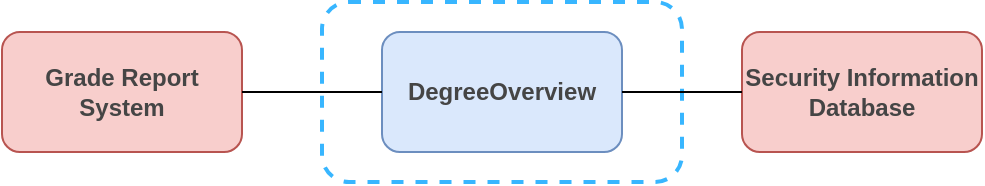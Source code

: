 <mxfile version="14.5.0" type="google" pages="2"><diagram id="Z1p1-aPGQ8mPbofT-stJ" name="2.1 Context Model"><mxGraphModel dx="1002" dy="626" grid="1" gridSize="10" guides="1" tooltips="1" connect="1" arrows="1" fold="1" page="1" pageScale="1" pageWidth="827" pageHeight="1169" math="0" shadow="0"><root><mxCell id="0"/><mxCell id="1" parent="0"/><mxCell id="YS-HB5_y_tq96ODXzneY-1" value="" style="rounded=1;whiteSpace=wrap;html=1;fillColor=none;dashed=1;strokeColor=#38B6FF;strokeWidth=2;" parent="1" vertex="1"><mxGeometry x="329" y="70" width="180" height="90" as="geometry"/></mxCell><mxCell id="YS-HB5_y_tq96ODXzneY-2" value="&lt;b&gt;&lt;font color=&quot;#454545&quot;&gt;Grade Report System&lt;/font&gt;&lt;/b&gt;" style="rounded=1;whiteSpace=wrap;html=1;fillColor=#f8cecc;strokeColor=#b85450;" parent="1" vertex="1"><mxGeometry x="169" y="85" width="120" height="60" as="geometry"/></mxCell><mxCell id="YS-HB5_y_tq96ODXzneY-3" value="&lt;b&gt;&lt;font color=&quot;#454545&quot;&gt;Security Information Database&lt;/font&gt;&lt;/b&gt;" style="rounded=1;whiteSpace=wrap;html=1;fillColor=#f8cecc;strokeColor=#b85450;" parent="1" vertex="1"><mxGeometry x="539" y="85" width="120" height="60" as="geometry"/></mxCell><mxCell id="YS-HB5_y_tq96ODXzneY-4" value="&lt;font color=&quot;#454545&quot;&gt;&lt;b&gt;DegreeOverview&lt;/b&gt;&lt;/font&gt;" style="rounded=1;whiteSpace=wrap;html=1;fillColor=#dae8fc;strokeColor=#6c8ebf;" parent="1" vertex="1"><mxGeometry x="359" y="85" width="120" height="60" as="geometry"/></mxCell><mxCell id="YS-HB5_y_tq96ODXzneY-5" value="" style="endArrow=none;html=1;entryX=0;entryY=0.5;entryDx=0;entryDy=0;exitX=1;exitY=0.5;exitDx=0;exitDy=0;" parent="1" source="YS-HB5_y_tq96ODXzneY-2" target="YS-HB5_y_tq96ODXzneY-4" edge="1"><mxGeometry width="50" height="50" relative="1" as="geometry"><mxPoint x="439" y="335" as="sourcePoint"/><mxPoint x="489" y="285" as="targetPoint"/></mxGeometry></mxCell><mxCell id="YS-HB5_y_tq96ODXzneY-6" value="" style="endArrow=none;html=1;entryX=0;entryY=0.5;entryDx=0;entryDy=0;exitX=1;exitY=0.5;exitDx=0;exitDy=0;" parent="1" source="YS-HB5_y_tq96ODXzneY-4" target="YS-HB5_y_tq96ODXzneY-3" edge="1"><mxGeometry width="50" height="50" relative="1" as="geometry"><mxPoint x="439" y="335" as="sourcePoint"/><mxPoint x="489" y="285" as="targetPoint"/></mxGeometry></mxCell></root></mxGraphModel></diagram><diagram id="wXMUv3hZ050S0Yo7-U2d" name="2.2 Use Cases"><mxGraphModel dx="1670" dy="2212" grid="1" gridSize="10" guides="1" tooltips="1" connect="1" arrows="1" fold="1" page="1" pageScale="1" pageWidth="827" pageHeight="1169" math="0" shadow="0"><root><mxCell id="oTSfGR-LPgCMDXpwK8wj-0"/><mxCell id="oTSfGR-LPgCMDXpwK8wj-1" parent="oTSfGR-LPgCMDXpwK8wj-0"/><mxCell id="Xo_ItSGVU-3-2R9L6g8O-52" style="edgeStyle=none;rounded=0;orthogonalLoop=1;jettySize=auto;html=1;entryX=0;entryY=0.5;entryDx=0;entryDy=0;dashed=1;" edge="1" parent="oTSfGR-LPgCMDXpwK8wj-1" target="Xo_ItSGVU-3-2R9L6g8O-89"><mxGeometry relative="1" as="geometry"><mxPoint x="654" y="-700" as="sourcePoint"/></mxGeometry></mxCell><mxCell id="Xo_ItSGVU-3-2R9L6g8O-53" value="" style="rounded=0;whiteSpace=wrap;html=1;fillColor=none;dashed=1;" vertex="1" parent="oTSfGR-LPgCMDXpwK8wj-1"><mxGeometry x="133" y="-935" width="520" height="700" as="geometry"/></mxCell><mxCell id="Xo_ItSGVU-3-2R9L6g8O-54" style="rounded=0;orthogonalLoop=1;jettySize=auto;html=1;endArrow=blockThin;endFill=0;" edge="1" parent="oTSfGR-LPgCMDXpwK8wj-1"><mxGeometry relative="1" as="geometry"><mxPoint x="65" y="-675" as="sourcePoint"/><mxPoint x="65" y="-555" as="targetPoint"/></mxGeometry></mxCell><mxCell id="Xo_ItSGVU-3-2R9L6g8O-55" style="edgeStyle=none;rounded=0;orthogonalLoop=1;jettySize=auto;html=1;entryX=0;entryY=0.5;entryDx=0;entryDy=0;endArrow=none;" edge="1" parent="oTSfGR-LPgCMDXpwK8wj-1" target="Xo_ItSGVU-3-2R9L6g8O-70"><mxGeometry relative="1" as="geometry"><mxPoint x="93" y="-715" as="sourcePoint"/></mxGeometry></mxCell><mxCell id="Xo_ItSGVU-3-2R9L6g8O-56" style="edgeStyle=none;rounded=0;orthogonalLoop=1;jettySize=auto;html=1;entryX=0;entryY=0;entryDx=0;entryDy=0;endArrow=none;" edge="1" parent="oTSfGR-LPgCMDXpwK8wj-1" target="Xo_ItSGVU-3-2R9L6g8O-74"><mxGeometry relative="1" as="geometry"><mxPoint x="93" y="-715" as="sourcePoint"/></mxGeometry></mxCell><mxCell id="Xo_ItSGVU-3-2R9L6g8O-57" value="Course Designer" style="shape=umlActor;verticalLabelPosition=bottom;verticalAlign=top;html=1;outlineConnect=0;" vertex="1" parent="oTSfGR-LPgCMDXpwK8wj-1"><mxGeometry x="50" y="-756" width="30" height="60" as="geometry"/></mxCell><mxCell id="Xo_ItSGVU-3-2R9L6g8O-58" style="edgeStyle=none;rounded=0;orthogonalLoop=1;jettySize=auto;html=1;entryX=0;entryY=0.5;entryDx=0;entryDy=0;endArrow=none;" edge="1" parent="oTSfGR-LPgCMDXpwK8wj-1" source="Xo_ItSGVU-3-2R9L6g8O-59" target="Xo_ItSGVU-3-2R9L6g8O-90"><mxGeometry relative="1" as="geometry"/></mxCell><mxCell id="Xo_ItSGVU-3-2R9L6g8O-59" value="Lecturer" style="shape=umlActor;verticalLabelPosition=bottom;verticalAlign=top;html=1;outlineConnect=0;" vertex="1" parent="oTSfGR-LPgCMDXpwK8wj-1"><mxGeometry x="50" y="-545" width="30" height="60" as="geometry"/></mxCell><mxCell id="Xo_ItSGVU-3-2R9L6g8O-60" style="edgeStyle=none;rounded=0;orthogonalLoop=1;jettySize=auto;html=1;entryX=0;entryY=0.5;entryDx=0;entryDy=0;" edge="1" parent="oTSfGR-LPgCMDXpwK8wj-1" target="Xo_ItSGVU-3-2R9L6g8O-91"><mxGeometry relative="1" as="geometry"><mxPoint x="80" y="-402" as="sourcePoint"/></mxGeometry></mxCell><mxCell id="Xo_ItSGVU-3-2R9L6g8O-61" style="edgeStyle=none;rounded=0;orthogonalLoop=1;jettySize=auto;html=1;entryX=0;entryY=0.5;entryDx=0;entryDy=0;" edge="1" parent="oTSfGR-LPgCMDXpwK8wj-1" target="Xo_ItSGVU-3-2R9L6g8O-92"><mxGeometry relative="1" as="geometry"><mxPoint x="80" y="-405" as="sourcePoint"/></mxGeometry></mxCell><mxCell id="Xo_ItSGVU-3-2R9L6g8O-62" value="User" style="shape=umlActor;verticalLabelPosition=bottom;verticalAlign=top;html=1;outlineConnect=0;" vertex="1" parent="oTSfGR-LPgCMDXpwK8wj-1"><mxGeometry x="50" y="-432" width="30" height="60" as="geometry"/></mxCell><mxCell id="Xo_ItSGVU-3-2R9L6g8O-63" style="rounded=0;orthogonalLoop=1;jettySize=auto;html=1;endArrow=blockThin;endFill=0;" edge="1" parent="oTSfGR-LPgCMDXpwK8wj-1"><mxGeometry relative="1" as="geometry"><mxPoint x="64.5" y="-465" as="sourcePoint"/><mxPoint x="65" y="-435" as="targetPoint"/></mxGeometry></mxCell><mxCell id="Xo_ItSGVU-3-2R9L6g8O-64" style="edgeStyle=none;rounded=0;orthogonalLoop=1;jettySize=auto;html=1;entryX=0;entryY=0.5;entryDx=0;entryDy=0;" edge="1" parent="oTSfGR-LPgCMDXpwK8wj-1" source="Xo_ItSGVU-3-2R9L6g8O-65" target="Xo_ItSGVU-3-2R9L6g8O-93"><mxGeometry relative="1" as="geometry"/></mxCell><mxCell id="Xo_ItSGVU-3-2R9L6g8O-65" value="Student" style="shape=umlActor;verticalLabelPosition=bottom;verticalAlign=top;html=1;outlineConnect=0;" vertex="1" parent="oTSfGR-LPgCMDXpwK8wj-1"><mxGeometry x="50" y="-315" width="30" height="60" as="geometry"/></mxCell><mxCell id="Xo_ItSGVU-3-2R9L6g8O-66" style="rounded=0;orthogonalLoop=1;jettySize=auto;html=1;endArrow=blockThin;endFill=0;" edge="1" parent="oTSfGR-LPgCMDXpwK8wj-1"><mxGeometry relative="1" as="geometry"><mxPoint x="65" y="-320" as="sourcePoint"/><mxPoint x="65" y="-350" as="targetPoint"/></mxGeometry></mxCell><mxCell id="Xo_ItSGVU-3-2R9L6g8O-67" style="edgeStyle=none;rounded=0;orthogonalLoop=1;jettySize=auto;html=1;exitX=1;exitY=0.5;exitDx=0;exitDy=0;entryX=0;entryY=0.5;entryDx=0;entryDy=0;dashed=1;" edge="1" parent="oTSfGR-LPgCMDXpwK8wj-1" source="Xo_ItSGVU-3-2R9L6g8O-70" target="Xo_ItSGVU-3-2R9L6g8O-75"><mxGeometry relative="1" as="geometry"/></mxCell><mxCell id="Xo_ItSGVU-3-2R9L6g8O-68" style="edgeStyle=none;rounded=0;orthogonalLoop=1;jettySize=auto;html=1;dashed=1;entryX=0;entryY=0;entryDx=0;entryDy=0;" edge="1" parent="oTSfGR-LPgCMDXpwK8wj-1" source="Xo_ItSGVU-3-2R9L6g8O-70" target="Xo_ItSGVU-3-2R9L6g8O-76"><mxGeometry relative="1" as="geometry"/></mxCell><mxCell id="Xo_ItSGVU-3-2R9L6g8O-69" style="edgeStyle=none;rounded=0;orthogonalLoop=1;jettySize=auto;html=1;exitX=0.5;exitY=1;exitDx=0;exitDy=0;entryX=0.5;entryY=0;entryDx=0;entryDy=0;dashed=1;" edge="1" parent="oTSfGR-LPgCMDXpwK8wj-1" source="Xo_ItSGVU-3-2R9L6g8O-70" target="Xo_ItSGVU-3-2R9L6g8O-77"><mxGeometry relative="1" as="geometry"/></mxCell><mxCell id="Xo_ItSGVU-3-2R9L6g8O-70" value="Create a new course" style="ellipse;whiteSpace=wrap;html=1;" vertex="1" parent="oTSfGR-LPgCMDXpwK8wj-1"><mxGeometry x="153" y="-915" width="100" height="70" as="geometry"/></mxCell><mxCell id="Xo_ItSGVU-3-2R9L6g8O-71" style="edgeStyle=none;rounded=0;orthogonalLoop=1;jettySize=auto;html=1;entryX=0.5;entryY=1;entryDx=0;entryDy=0;dashed=1;" edge="1" parent="oTSfGR-LPgCMDXpwK8wj-1" source="Xo_ItSGVU-3-2R9L6g8O-74" target="Xo_ItSGVU-3-2R9L6g8O-77"><mxGeometry relative="1" as="geometry"/></mxCell><mxCell id="Xo_ItSGVU-3-2R9L6g8O-72" style="edgeStyle=none;rounded=0;orthogonalLoop=1;jettySize=auto;html=1;entryX=0;entryY=0.5;entryDx=0;entryDy=0;dashed=1;" edge="1" parent="oTSfGR-LPgCMDXpwK8wj-1" source="Xo_ItSGVU-3-2R9L6g8O-74" target="Xo_ItSGVU-3-2R9L6g8O-85"><mxGeometry relative="1" as="geometry"/></mxCell><mxCell id="Xo_ItSGVU-3-2R9L6g8O-73" style="edgeStyle=none;rounded=0;orthogonalLoop=1;jettySize=auto;html=1;entryX=0.03;entryY=0.643;entryDx=0;entryDy=0;entryPerimeter=0;dashed=1;" edge="1" parent="oTSfGR-LPgCMDXpwK8wj-1" source="Xo_ItSGVU-3-2R9L6g8O-74" target="Xo_ItSGVU-3-2R9L6g8O-82"><mxGeometry relative="1" as="geometry"/></mxCell><mxCell id="Xo_ItSGVU-3-2R9L6g8O-74" value="&lt;div&gt;Modify existing course&lt;/div&gt;" style="ellipse;whiteSpace=wrap;html=1;" vertex="1" parent="oTSfGR-LPgCMDXpwK8wj-1"><mxGeometry x="153" y="-615" width="100" height="70" as="geometry"/></mxCell><mxCell id="Xo_ItSGVU-3-2R9L6g8O-75" value="&lt;div&gt;CILO&amp;nbsp; Input&lt;/div&gt;" style="ellipse;whiteSpace=wrap;html=1;" vertex="1" parent="oTSfGR-LPgCMDXpwK8wj-1"><mxGeometry x="353" y="-915" width="100" height="70" as="geometry"/></mxCell><mxCell id="Xo_ItSGVU-3-2R9L6g8O-76" value="&lt;div&gt;Assessment&amp;nbsp; Input&lt;/div&gt;" style="ellipse;whiteSpace=wrap;html=1;" vertex="1" parent="oTSfGR-LPgCMDXpwK8wj-1"><mxGeometry x="283" y="-805" width="100" height="70" as="geometry"/></mxCell><mxCell id="Xo_ItSGVU-3-2R9L6g8O-77" value="&lt;div&gt;Define outcome dependency&lt;/div&gt;" style="ellipse;whiteSpace=wrap;html=1;" vertex="1" parent="oTSfGR-LPgCMDXpwK8wj-1"><mxGeometry x="153" y="-756" width="100" height="70" as="geometry"/></mxCell><mxCell id="Xo_ItSGVU-3-2R9L6g8O-78" value="&amp;lt;include&amp;gt;" style="text;html=1;strokeColor=none;fillColor=none;align=center;verticalAlign=middle;whiteSpace=wrap;rounded=0;rotation=0;" vertex="1" parent="oTSfGR-LPgCMDXpwK8wj-1"><mxGeometry x="663" y="-725" width="40" height="20" as="geometry"/></mxCell><mxCell id="Xo_ItSGVU-3-2R9L6g8O-79" value="&lt;div&gt;Import CILOs&lt;/div&gt;" style="ellipse;whiteSpace=wrap;html=1;" vertex="1" parent="oTSfGR-LPgCMDXpwK8wj-1"><mxGeometry x="543" y="-915" width="100" height="70" as="geometry"/></mxCell><mxCell id="Xo_ItSGVU-3-2R9L6g8O-80" style="rounded=0;orthogonalLoop=1;jettySize=auto;html=1;endArrow=blockThin;endFill=0;entryX=1;entryY=0.5;entryDx=0;entryDy=0;exitX=0;exitY=0.5;exitDx=0;exitDy=0;" edge="1" parent="oTSfGR-LPgCMDXpwK8wj-1" source="Xo_ItSGVU-3-2R9L6g8O-79" target="Xo_ItSGVU-3-2R9L6g8O-75"><mxGeometry relative="1" as="geometry"><mxPoint x="463" y="-819" as="sourcePoint"/><mxPoint x="463.5" y="-789" as="targetPoint"/></mxGeometry></mxCell><mxCell id="Xo_ItSGVU-3-2R9L6g8O-81" style="edgeStyle=none;rounded=0;orthogonalLoop=1;jettySize=auto;html=1;entryX=1;entryY=1;entryDx=0;entryDy=0;endArrow=blockThin;endFill=0;" edge="1" parent="oTSfGR-LPgCMDXpwK8wj-1" source="Xo_ItSGVU-3-2R9L6g8O-82" target="Xo_ItSGVU-3-2R9L6g8O-76"><mxGeometry relative="1" as="geometry"/></mxCell><mxCell id="Xo_ItSGVU-3-2R9L6g8O-82" value="&lt;div&gt;Edit&lt;/div&gt;&lt;div&gt;Assessment Method&lt;/div&gt;" style="ellipse;whiteSpace=wrap;html=1;" vertex="1" parent="oTSfGR-LPgCMDXpwK8wj-1"><mxGeometry x="423" y="-686" width="100" height="70" as="geometry"/></mxCell><mxCell id="Xo_ItSGVU-3-2R9L6g8O-83" style="endArrow=blockThin;endFill=0;edgeStyle=none;rounded=0;orthogonalLoop=1;jettySize=auto;html=1;entryX=1;entryY=1;entryDx=0;entryDy=0;" edge="1" parent="oTSfGR-LPgCMDXpwK8wj-1" source="Xo_ItSGVU-3-2R9L6g8O-85" target="Xo_ItSGVU-3-2R9L6g8O-75"><mxGeometry relative="1" as="geometry"/></mxCell><mxCell id="Xo_ItSGVU-3-2R9L6g8O-84" style="edgeStyle=none;rounded=0;orthogonalLoop=1;jettySize=auto;html=1;entryX=0;entryY=0.5;entryDx=0;entryDy=0;dashed=1;" edge="1" parent="oTSfGR-LPgCMDXpwK8wj-1" target="Xo_ItSGVU-3-2R9L6g8O-88"><mxGeometry relative="1" as="geometry"><mxPoint x="653" y="-581" as="sourcePoint"/></mxGeometry></mxCell><mxCell id="Xo_ItSGVU-3-2R9L6g8O-85" value="&lt;div&gt;Edit CILOs&lt;/div&gt;" style="ellipse;whiteSpace=wrap;html=1;" vertex="1" parent="oTSfGR-LPgCMDXpwK8wj-1"><mxGeometry x="543" y="-616" width="100" height="70" as="geometry"/></mxCell><mxCell id="Xo_ItSGVU-3-2R9L6g8O-86" style="edgeStyle=none;rounded=0;orthogonalLoop=1;jettySize=auto;html=1;entryX=0.5;entryY=1;entryDx=0;entryDy=0;endArrow=blockThin;endFill=0;" edge="1" parent="oTSfGR-LPgCMDXpwK8wj-1" source="Xo_ItSGVU-3-2R9L6g8O-87" target="Xo_ItSGVU-3-2R9L6g8O-76"><mxGeometry relative="1" as="geometry"/></mxCell><mxCell id="Xo_ItSGVU-3-2R9L6g8O-87" value="&lt;div&gt;Assessment&amp;nbsp; Input&lt;/div&gt;" style="ellipse;whiteSpace=wrap;html=1;" vertex="1" parent="oTSfGR-LPgCMDXpwK8wj-1"><mxGeometry x="283" y="-713" width="100" height="70" as="geometry"/></mxCell><mxCell id="Xo_ItSGVU-3-2R9L6g8O-88" value="&lt;div&gt;Login&lt;/div&gt;" style="ellipse;whiteSpace=wrap;html=1;" vertex="1" parent="oTSfGR-LPgCMDXpwK8wj-1"><mxGeometry x="713" y="-616" width="100" height="70" as="geometry"/></mxCell><mxCell id="Xo_ItSGVU-3-2R9L6g8O-89" value="&lt;div&gt;Update Log*&lt;/div&gt;" style="ellipse;whiteSpace=wrap;html=1;" vertex="1" parent="oTSfGR-LPgCMDXpwK8wj-1"><mxGeometry x="713" y="-735" width="100" height="70" as="geometry"/></mxCell><mxCell id="Xo_ItSGVU-3-2R9L6g8O-90" value="&lt;div&gt;Display analysis result&lt;/div&gt;" style="ellipse;whiteSpace=wrap;html=1;" vertex="1" parent="oTSfGR-LPgCMDXpwK8wj-1"><mxGeometry x="423" y="-550" width="100" height="70" as="geometry"/></mxCell><mxCell id="Xo_ItSGVU-3-2R9L6g8O-91" value="&lt;div&gt;Search for course info&lt;/div&gt;" style="ellipse;whiteSpace=wrap;html=1;" vertex="1" parent="oTSfGR-LPgCMDXpwK8wj-1"><mxGeometry x="233" y="-502" width="100" height="70" as="geometry"/></mxCell><mxCell id="Xo_ItSGVU-3-2R9L6g8O-92" value="&lt;div&gt;Visualize dependency between outcomes&lt;/div&gt;" style="ellipse;whiteSpace=wrap;html=1;" vertex="1" parent="oTSfGR-LPgCMDXpwK8wj-1"><mxGeometry x="233" y="-405" width="100" height="70" as="geometry"/></mxCell><mxCell id="Xo_ItSGVU-3-2R9L6g8O-93" value="&lt;div&gt;Show performance&lt;/div&gt;" style="ellipse;whiteSpace=wrap;html=1;" vertex="1" parent="oTSfGR-LPgCMDXpwK8wj-1"><mxGeometry x="233" y="-320" width="100" height="70" as="geometry"/></mxCell><mxCell id="Xo_ItSGVU-3-2R9L6g8O-94" style="edgeStyle=none;rounded=0;orthogonalLoop=1;jettySize=auto;html=1;entryX=1;entryY=0.5;entryDx=0;entryDy=0;dashed=1;" edge="1" parent="oTSfGR-LPgCMDXpwK8wj-1" source="Xo_ItSGVU-3-2R9L6g8O-95" target="Xo_ItSGVU-3-2R9L6g8O-93"><mxGeometry relative="1" as="geometry"/></mxCell><mxCell id="Xo_ItSGVU-3-2R9L6g8O-95" value="&lt;div&gt;Select performance model&lt;/div&gt;" style="ellipse;whiteSpace=wrap;html=1;" vertex="1" parent="oTSfGR-LPgCMDXpwK8wj-1"><mxGeometry x="423" y="-320" width="100" height="70" as="geometry"/></mxCell><mxCell id="Xo_ItSGVU-3-2R9L6g8O-96" value="&amp;lt;extend&amp;gt;" style="text;html=1;strokeColor=none;fillColor=none;align=center;verticalAlign=middle;whiteSpace=wrap;rounded=0;rotation=0;" vertex="1" parent="oTSfGR-LPgCMDXpwK8wj-1"><mxGeometry x="361" y="-310" width="40" height="20" as="geometry"/></mxCell><mxCell id="Xo_ItSGVU-3-2R9L6g8O-97" value="&amp;lt;include&amp;gt;" style="text;html=1;strokeColor=none;fillColor=none;align=center;verticalAlign=middle;whiteSpace=wrap;rounded=0;rotation=0;" vertex="1" parent="oTSfGR-LPgCMDXpwK8wj-1"><mxGeometry x="663" y="-605" width="40" height="20" as="geometry"/></mxCell><mxCell id="Xo_ItSGVU-3-2R9L6g8O-98" value="&amp;lt;include&amp;gt;" style="text;html=1;strokeColor=none;fillColor=none;align=center;verticalAlign=middle;whiteSpace=wrap;rounded=0;rotation=0;" vertex="1" parent="oTSfGR-LPgCMDXpwK8wj-1"><mxGeometry x="283" y="-905" width="40" height="20" as="geometry"/></mxCell><mxCell id="Xo_ItSGVU-3-2R9L6g8O-99" value="&amp;lt;include&amp;gt;" style="text;html=1;strokeColor=none;fillColor=none;align=center;verticalAlign=middle;whiteSpace=wrap;rounded=0;rotation=42;" vertex="1" parent="oTSfGR-LPgCMDXpwK8wj-1"><mxGeometry x="255" y="-842" width="40" height="20" as="geometry"/></mxCell><mxCell id="Xo_ItSGVU-3-2R9L6g8O-100" value="&amp;lt;include&amp;gt;" style="text;html=1;strokeColor=none;fillColor=none;align=center;verticalAlign=middle;whiteSpace=wrap;rounded=0;rotation=90;" vertex="1" parent="oTSfGR-LPgCMDXpwK8wj-1"><mxGeometry x="193" y="-812" width="40" height="20" as="geometry"/></mxCell><mxCell id="Xo_ItSGVU-3-2R9L6g8O-101" value="&amp;lt;include&amp;gt;" style="text;html=1;strokeColor=none;fillColor=none;align=center;verticalAlign=middle;whiteSpace=wrap;rounded=0;rotation=90;" vertex="1" parent="oTSfGR-LPgCMDXpwK8wj-1"><mxGeometry x="193" y="-655" width="40" height="20" as="geometry"/></mxCell><mxCell id="Xo_ItSGVU-3-2R9L6g8O-102" value="&amp;lt;include&amp;gt;" style="text;html=1;strokeColor=none;fillColor=none;align=center;verticalAlign=middle;whiteSpace=wrap;rounded=0;rotation=0;" vertex="1" parent="oTSfGR-LPgCMDXpwK8wj-1"><mxGeometry x="383" y="-605" width="40" height="20" as="geometry"/></mxCell><mxCell id="Xo_ItSGVU-3-2R9L6g8O-103" value="&amp;lt;include&amp;gt;" style="text;html=1;strokeColor=none;fillColor=none;align=center;verticalAlign=middle;whiteSpace=wrap;rounded=0;rotation=-13;" vertex="1" parent="oTSfGR-LPgCMDXpwK8wj-1"><mxGeometry x="313" y="-637" width="40" height="20" as="geometry"/></mxCell></root></mxGraphModel></diagram></mxfile>